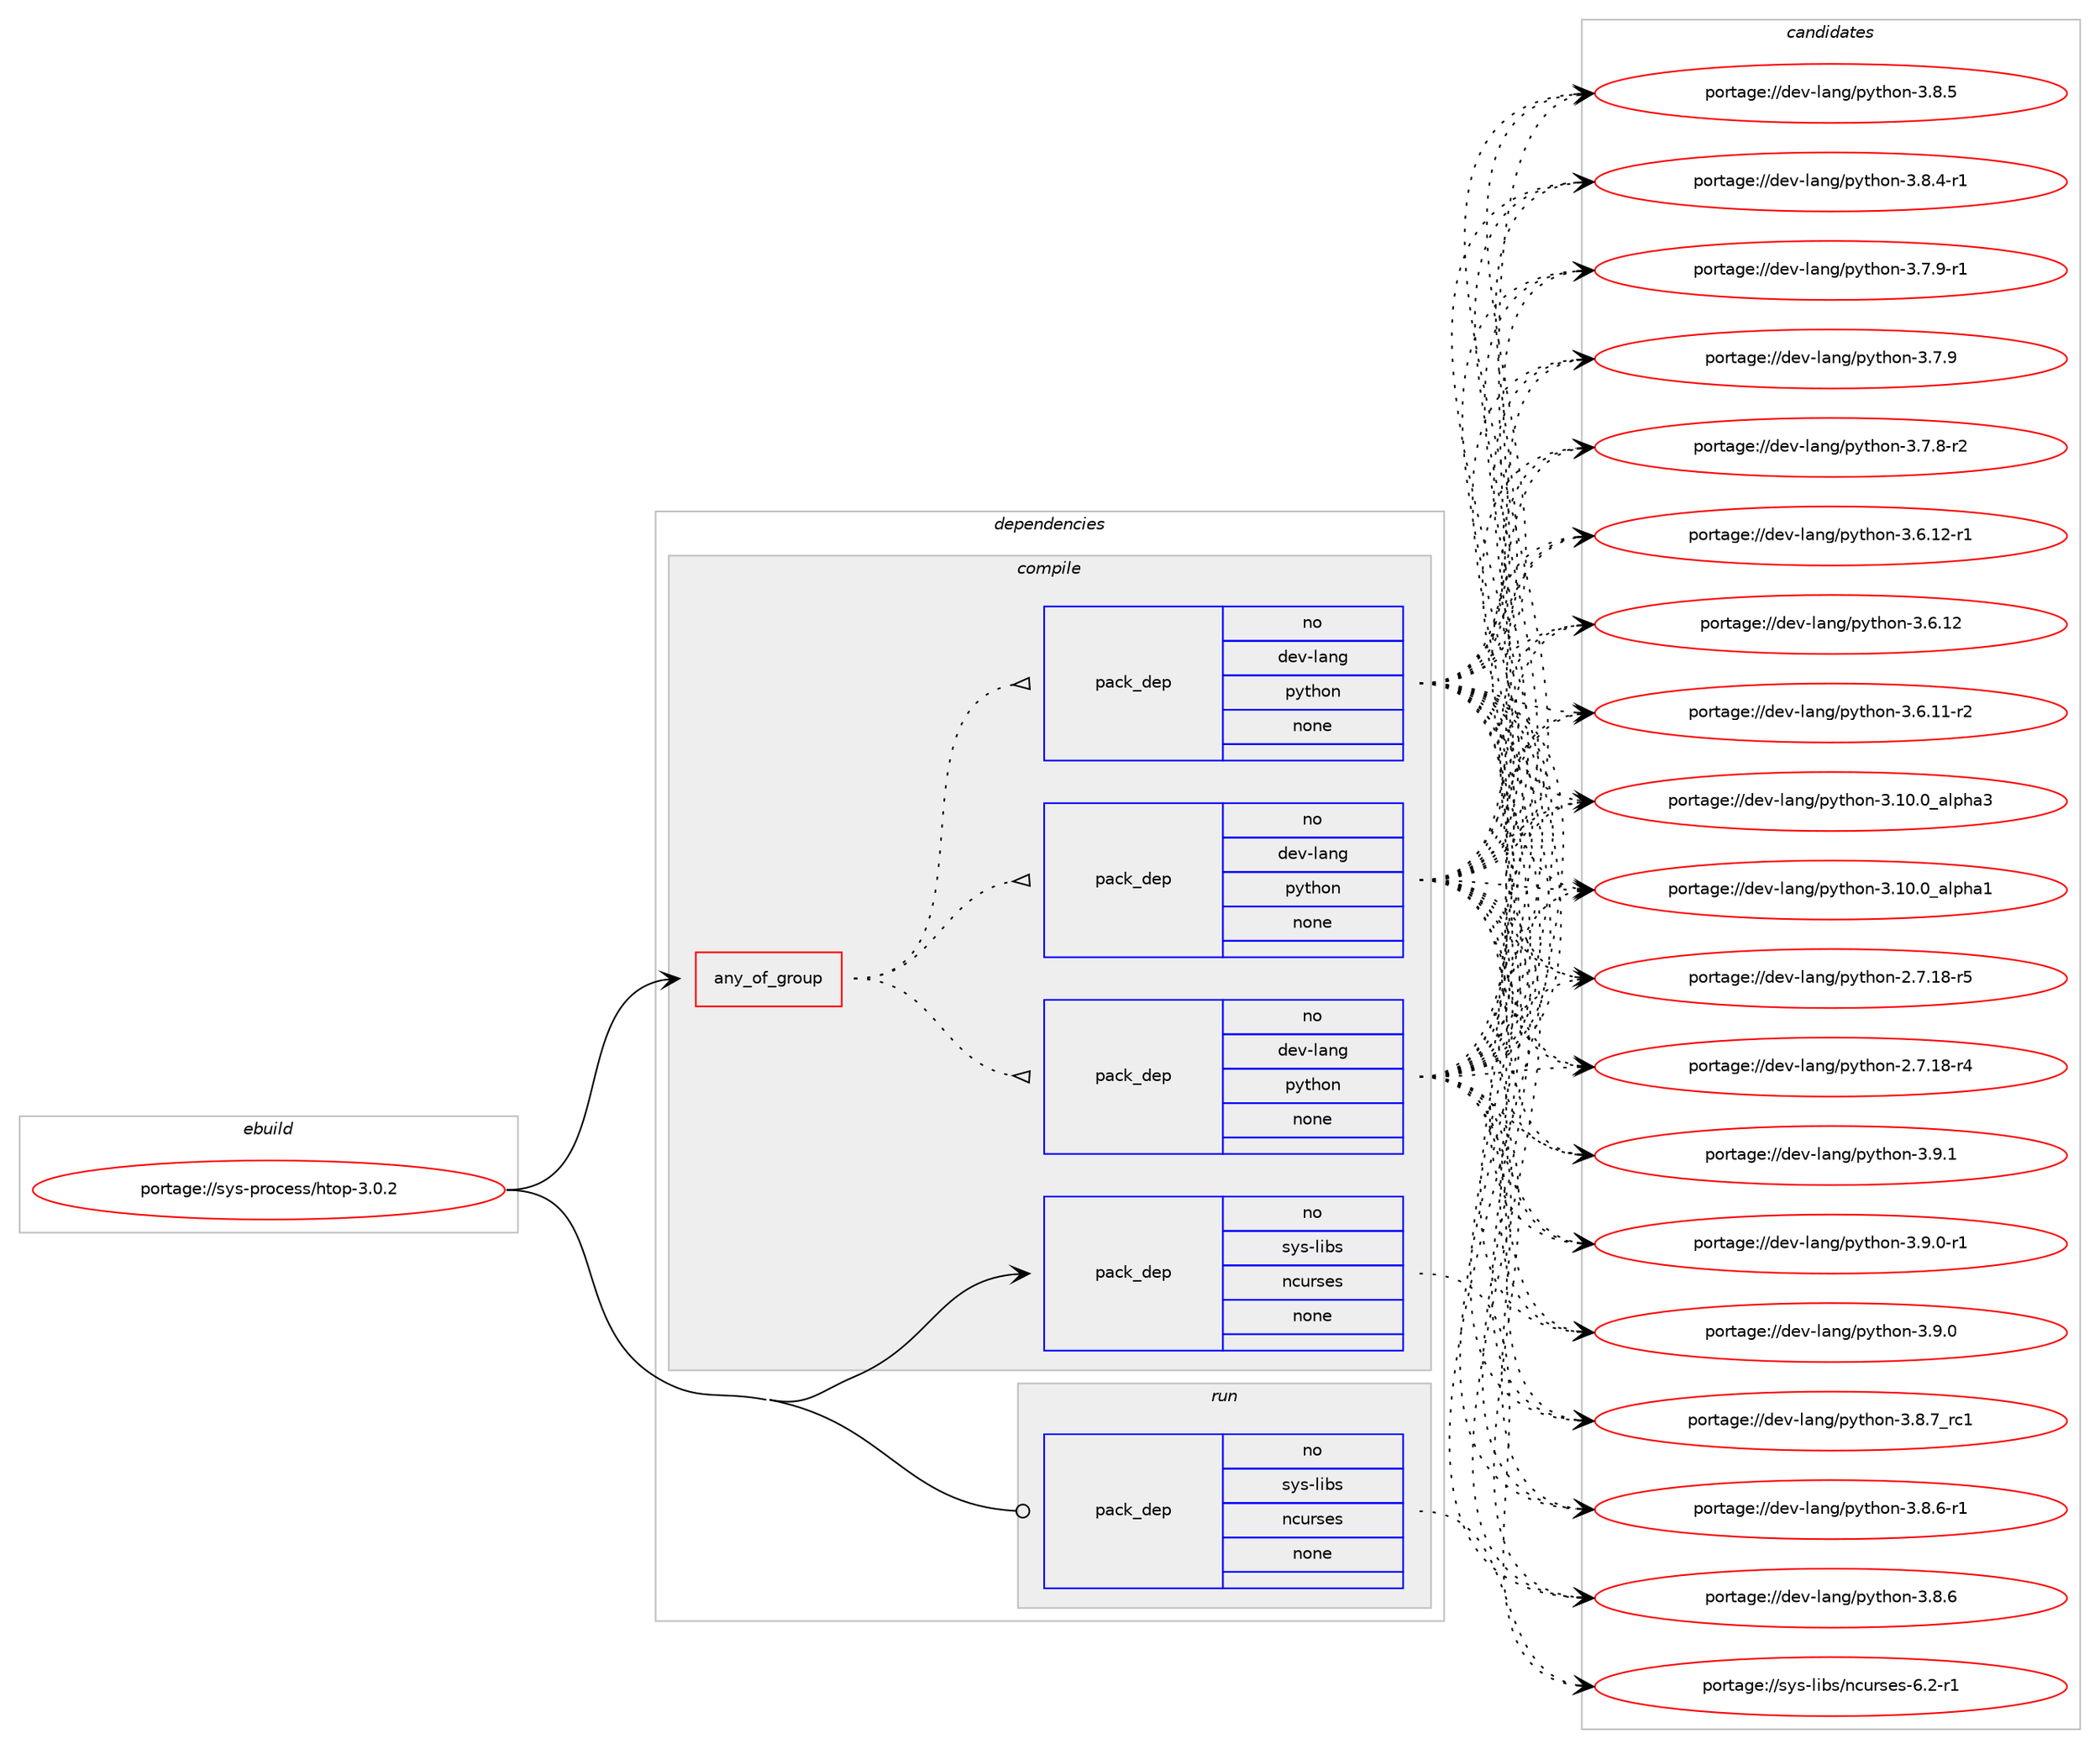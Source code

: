 digraph prolog {

# *************
# Graph options
# *************

newrank=true;
concentrate=true;
compound=true;
graph [rankdir=LR,fontname=Helvetica,fontsize=10,ranksep=1.5];#, ranksep=2.5, nodesep=0.2];
edge  [arrowhead=vee];
node  [fontname=Helvetica,fontsize=10];

# **********
# The ebuild
# **********

subgraph cluster_leftcol {
color=gray;
rank=same;
label=<<i>ebuild</i>>;
id [label="portage://sys-process/htop-3.0.2", color=red, width=4, href="../sys-process/htop-3.0.2.svg"];
}

# ****************
# The dependencies
# ****************

subgraph cluster_midcol {
color=gray;
label=<<i>dependencies</i>>;
subgraph cluster_compile {
fillcolor="#eeeeee";
style=filled;
label=<<i>compile</i>>;
subgraph any54 {
dependency3525 [label=<<TABLE BORDER="0" CELLBORDER="1" CELLSPACING="0" CELLPADDING="4"><TR><TD CELLPADDING="10">any_of_group</TD></TR></TABLE>>, shape=none, color=red];subgraph pack2705 {
dependency3526 [label=<<TABLE BORDER="0" CELLBORDER="1" CELLSPACING="0" CELLPADDING="4" WIDTH="220"><TR><TD ROWSPAN="6" CELLPADDING="30">pack_dep</TD></TR><TR><TD WIDTH="110">no</TD></TR><TR><TD>dev-lang</TD></TR><TR><TD>python</TD></TR><TR><TD>none</TD></TR><TR><TD></TD></TR></TABLE>>, shape=none, color=blue];
}
dependency3525:e -> dependency3526:w [weight=20,style="dotted",arrowhead="oinv"];
subgraph pack2706 {
dependency3527 [label=<<TABLE BORDER="0" CELLBORDER="1" CELLSPACING="0" CELLPADDING="4" WIDTH="220"><TR><TD ROWSPAN="6" CELLPADDING="30">pack_dep</TD></TR><TR><TD WIDTH="110">no</TD></TR><TR><TD>dev-lang</TD></TR><TR><TD>python</TD></TR><TR><TD>none</TD></TR><TR><TD></TD></TR></TABLE>>, shape=none, color=blue];
}
dependency3525:e -> dependency3527:w [weight=20,style="dotted",arrowhead="oinv"];
subgraph pack2707 {
dependency3528 [label=<<TABLE BORDER="0" CELLBORDER="1" CELLSPACING="0" CELLPADDING="4" WIDTH="220"><TR><TD ROWSPAN="6" CELLPADDING="30">pack_dep</TD></TR><TR><TD WIDTH="110">no</TD></TR><TR><TD>dev-lang</TD></TR><TR><TD>python</TD></TR><TR><TD>none</TD></TR><TR><TD></TD></TR></TABLE>>, shape=none, color=blue];
}
dependency3525:e -> dependency3528:w [weight=20,style="dotted",arrowhead="oinv"];
}
id:e -> dependency3525:w [weight=20,style="solid",arrowhead="vee"];
subgraph pack2708 {
dependency3529 [label=<<TABLE BORDER="0" CELLBORDER="1" CELLSPACING="0" CELLPADDING="4" WIDTH="220"><TR><TD ROWSPAN="6" CELLPADDING="30">pack_dep</TD></TR><TR><TD WIDTH="110">no</TD></TR><TR><TD>sys-libs</TD></TR><TR><TD>ncurses</TD></TR><TR><TD>none</TD></TR><TR><TD></TD></TR></TABLE>>, shape=none, color=blue];
}
id:e -> dependency3529:w [weight=20,style="solid",arrowhead="vee"];
}
subgraph cluster_compileandrun {
fillcolor="#eeeeee";
style=filled;
label=<<i>compile and run</i>>;
}
subgraph cluster_run {
fillcolor="#eeeeee";
style=filled;
label=<<i>run</i>>;
subgraph pack2709 {
dependency3530 [label=<<TABLE BORDER="0" CELLBORDER="1" CELLSPACING="0" CELLPADDING="4" WIDTH="220"><TR><TD ROWSPAN="6" CELLPADDING="30">pack_dep</TD></TR><TR><TD WIDTH="110">no</TD></TR><TR><TD>sys-libs</TD></TR><TR><TD>ncurses</TD></TR><TR><TD>none</TD></TR><TR><TD></TD></TR></TABLE>>, shape=none, color=blue];
}
id:e -> dependency3530:w [weight=20,style="solid",arrowhead="odot"];
}
}

# **************
# The candidates
# **************

subgraph cluster_choices {
rank=same;
color=gray;
label=<<i>candidates</i>>;

subgraph choice2705 {
color=black;
nodesep=1;
choice100101118451089711010347112121116104111110455146574649 [label="portage://dev-lang/python-3.9.1", color=red, width=4,href="../dev-lang/python-3.9.1.svg"];
choice1001011184510897110103471121211161041111104551465746484511449 [label="portage://dev-lang/python-3.9.0-r1", color=red, width=4,href="../dev-lang/python-3.9.0-r1.svg"];
choice100101118451089711010347112121116104111110455146574648 [label="portage://dev-lang/python-3.9.0", color=red, width=4,href="../dev-lang/python-3.9.0.svg"];
choice100101118451089711010347112121116104111110455146564655951149949 [label="portage://dev-lang/python-3.8.7_rc1", color=red, width=4,href="../dev-lang/python-3.8.7_rc1.svg"];
choice1001011184510897110103471121211161041111104551465646544511449 [label="portage://dev-lang/python-3.8.6-r1", color=red, width=4,href="../dev-lang/python-3.8.6-r1.svg"];
choice100101118451089711010347112121116104111110455146564654 [label="portage://dev-lang/python-3.8.6", color=red, width=4,href="../dev-lang/python-3.8.6.svg"];
choice100101118451089711010347112121116104111110455146564653 [label="portage://dev-lang/python-3.8.5", color=red, width=4,href="../dev-lang/python-3.8.5.svg"];
choice1001011184510897110103471121211161041111104551465646524511449 [label="portage://dev-lang/python-3.8.4-r1", color=red, width=4,href="../dev-lang/python-3.8.4-r1.svg"];
choice1001011184510897110103471121211161041111104551465546574511449 [label="portage://dev-lang/python-3.7.9-r1", color=red, width=4,href="../dev-lang/python-3.7.9-r1.svg"];
choice100101118451089711010347112121116104111110455146554657 [label="portage://dev-lang/python-3.7.9", color=red, width=4,href="../dev-lang/python-3.7.9.svg"];
choice1001011184510897110103471121211161041111104551465546564511450 [label="portage://dev-lang/python-3.7.8-r2", color=red, width=4,href="../dev-lang/python-3.7.8-r2.svg"];
choice100101118451089711010347112121116104111110455146544649504511449 [label="portage://dev-lang/python-3.6.12-r1", color=red, width=4,href="../dev-lang/python-3.6.12-r1.svg"];
choice10010111845108971101034711212111610411111045514654464950 [label="portage://dev-lang/python-3.6.12", color=red, width=4,href="../dev-lang/python-3.6.12.svg"];
choice100101118451089711010347112121116104111110455146544649494511450 [label="portage://dev-lang/python-3.6.11-r2", color=red, width=4,href="../dev-lang/python-3.6.11-r2.svg"];
choice1001011184510897110103471121211161041111104551464948464895971081121049751 [label="portage://dev-lang/python-3.10.0_alpha3", color=red, width=4,href="../dev-lang/python-3.10.0_alpha3.svg"];
choice1001011184510897110103471121211161041111104551464948464895971081121049749 [label="portage://dev-lang/python-3.10.0_alpha1", color=red, width=4,href="../dev-lang/python-3.10.0_alpha1.svg"];
choice100101118451089711010347112121116104111110455046554649564511453 [label="portage://dev-lang/python-2.7.18-r5", color=red, width=4,href="../dev-lang/python-2.7.18-r5.svg"];
choice100101118451089711010347112121116104111110455046554649564511452 [label="portage://dev-lang/python-2.7.18-r4", color=red, width=4,href="../dev-lang/python-2.7.18-r4.svg"];
dependency3526:e -> choice100101118451089711010347112121116104111110455146574649:w [style=dotted,weight="100"];
dependency3526:e -> choice1001011184510897110103471121211161041111104551465746484511449:w [style=dotted,weight="100"];
dependency3526:e -> choice100101118451089711010347112121116104111110455146574648:w [style=dotted,weight="100"];
dependency3526:e -> choice100101118451089711010347112121116104111110455146564655951149949:w [style=dotted,weight="100"];
dependency3526:e -> choice1001011184510897110103471121211161041111104551465646544511449:w [style=dotted,weight="100"];
dependency3526:e -> choice100101118451089711010347112121116104111110455146564654:w [style=dotted,weight="100"];
dependency3526:e -> choice100101118451089711010347112121116104111110455146564653:w [style=dotted,weight="100"];
dependency3526:e -> choice1001011184510897110103471121211161041111104551465646524511449:w [style=dotted,weight="100"];
dependency3526:e -> choice1001011184510897110103471121211161041111104551465546574511449:w [style=dotted,weight="100"];
dependency3526:e -> choice100101118451089711010347112121116104111110455146554657:w [style=dotted,weight="100"];
dependency3526:e -> choice1001011184510897110103471121211161041111104551465546564511450:w [style=dotted,weight="100"];
dependency3526:e -> choice100101118451089711010347112121116104111110455146544649504511449:w [style=dotted,weight="100"];
dependency3526:e -> choice10010111845108971101034711212111610411111045514654464950:w [style=dotted,weight="100"];
dependency3526:e -> choice100101118451089711010347112121116104111110455146544649494511450:w [style=dotted,weight="100"];
dependency3526:e -> choice1001011184510897110103471121211161041111104551464948464895971081121049751:w [style=dotted,weight="100"];
dependency3526:e -> choice1001011184510897110103471121211161041111104551464948464895971081121049749:w [style=dotted,weight="100"];
dependency3526:e -> choice100101118451089711010347112121116104111110455046554649564511453:w [style=dotted,weight="100"];
dependency3526:e -> choice100101118451089711010347112121116104111110455046554649564511452:w [style=dotted,weight="100"];
}
subgraph choice2706 {
color=black;
nodesep=1;
choice100101118451089711010347112121116104111110455146574649 [label="portage://dev-lang/python-3.9.1", color=red, width=4,href="../dev-lang/python-3.9.1.svg"];
choice1001011184510897110103471121211161041111104551465746484511449 [label="portage://dev-lang/python-3.9.0-r1", color=red, width=4,href="../dev-lang/python-3.9.0-r1.svg"];
choice100101118451089711010347112121116104111110455146574648 [label="portage://dev-lang/python-3.9.0", color=red, width=4,href="../dev-lang/python-3.9.0.svg"];
choice100101118451089711010347112121116104111110455146564655951149949 [label="portage://dev-lang/python-3.8.7_rc1", color=red, width=4,href="../dev-lang/python-3.8.7_rc1.svg"];
choice1001011184510897110103471121211161041111104551465646544511449 [label="portage://dev-lang/python-3.8.6-r1", color=red, width=4,href="../dev-lang/python-3.8.6-r1.svg"];
choice100101118451089711010347112121116104111110455146564654 [label="portage://dev-lang/python-3.8.6", color=red, width=4,href="../dev-lang/python-3.8.6.svg"];
choice100101118451089711010347112121116104111110455146564653 [label="portage://dev-lang/python-3.8.5", color=red, width=4,href="../dev-lang/python-3.8.5.svg"];
choice1001011184510897110103471121211161041111104551465646524511449 [label="portage://dev-lang/python-3.8.4-r1", color=red, width=4,href="../dev-lang/python-3.8.4-r1.svg"];
choice1001011184510897110103471121211161041111104551465546574511449 [label="portage://dev-lang/python-3.7.9-r1", color=red, width=4,href="../dev-lang/python-3.7.9-r1.svg"];
choice100101118451089711010347112121116104111110455146554657 [label="portage://dev-lang/python-3.7.9", color=red, width=4,href="../dev-lang/python-3.7.9.svg"];
choice1001011184510897110103471121211161041111104551465546564511450 [label="portage://dev-lang/python-3.7.8-r2", color=red, width=4,href="../dev-lang/python-3.7.8-r2.svg"];
choice100101118451089711010347112121116104111110455146544649504511449 [label="portage://dev-lang/python-3.6.12-r1", color=red, width=4,href="../dev-lang/python-3.6.12-r1.svg"];
choice10010111845108971101034711212111610411111045514654464950 [label="portage://dev-lang/python-3.6.12", color=red, width=4,href="../dev-lang/python-3.6.12.svg"];
choice100101118451089711010347112121116104111110455146544649494511450 [label="portage://dev-lang/python-3.6.11-r2", color=red, width=4,href="../dev-lang/python-3.6.11-r2.svg"];
choice1001011184510897110103471121211161041111104551464948464895971081121049751 [label="portage://dev-lang/python-3.10.0_alpha3", color=red, width=4,href="../dev-lang/python-3.10.0_alpha3.svg"];
choice1001011184510897110103471121211161041111104551464948464895971081121049749 [label="portage://dev-lang/python-3.10.0_alpha1", color=red, width=4,href="../dev-lang/python-3.10.0_alpha1.svg"];
choice100101118451089711010347112121116104111110455046554649564511453 [label="portage://dev-lang/python-2.7.18-r5", color=red, width=4,href="../dev-lang/python-2.7.18-r5.svg"];
choice100101118451089711010347112121116104111110455046554649564511452 [label="portage://dev-lang/python-2.7.18-r4", color=red, width=4,href="../dev-lang/python-2.7.18-r4.svg"];
dependency3527:e -> choice100101118451089711010347112121116104111110455146574649:w [style=dotted,weight="100"];
dependency3527:e -> choice1001011184510897110103471121211161041111104551465746484511449:w [style=dotted,weight="100"];
dependency3527:e -> choice100101118451089711010347112121116104111110455146574648:w [style=dotted,weight="100"];
dependency3527:e -> choice100101118451089711010347112121116104111110455146564655951149949:w [style=dotted,weight="100"];
dependency3527:e -> choice1001011184510897110103471121211161041111104551465646544511449:w [style=dotted,weight="100"];
dependency3527:e -> choice100101118451089711010347112121116104111110455146564654:w [style=dotted,weight="100"];
dependency3527:e -> choice100101118451089711010347112121116104111110455146564653:w [style=dotted,weight="100"];
dependency3527:e -> choice1001011184510897110103471121211161041111104551465646524511449:w [style=dotted,weight="100"];
dependency3527:e -> choice1001011184510897110103471121211161041111104551465546574511449:w [style=dotted,weight="100"];
dependency3527:e -> choice100101118451089711010347112121116104111110455146554657:w [style=dotted,weight="100"];
dependency3527:e -> choice1001011184510897110103471121211161041111104551465546564511450:w [style=dotted,weight="100"];
dependency3527:e -> choice100101118451089711010347112121116104111110455146544649504511449:w [style=dotted,weight="100"];
dependency3527:e -> choice10010111845108971101034711212111610411111045514654464950:w [style=dotted,weight="100"];
dependency3527:e -> choice100101118451089711010347112121116104111110455146544649494511450:w [style=dotted,weight="100"];
dependency3527:e -> choice1001011184510897110103471121211161041111104551464948464895971081121049751:w [style=dotted,weight="100"];
dependency3527:e -> choice1001011184510897110103471121211161041111104551464948464895971081121049749:w [style=dotted,weight="100"];
dependency3527:e -> choice100101118451089711010347112121116104111110455046554649564511453:w [style=dotted,weight="100"];
dependency3527:e -> choice100101118451089711010347112121116104111110455046554649564511452:w [style=dotted,weight="100"];
}
subgraph choice2707 {
color=black;
nodesep=1;
choice100101118451089711010347112121116104111110455146574649 [label="portage://dev-lang/python-3.9.1", color=red, width=4,href="../dev-lang/python-3.9.1.svg"];
choice1001011184510897110103471121211161041111104551465746484511449 [label="portage://dev-lang/python-3.9.0-r1", color=red, width=4,href="../dev-lang/python-3.9.0-r1.svg"];
choice100101118451089711010347112121116104111110455146574648 [label="portage://dev-lang/python-3.9.0", color=red, width=4,href="../dev-lang/python-3.9.0.svg"];
choice100101118451089711010347112121116104111110455146564655951149949 [label="portage://dev-lang/python-3.8.7_rc1", color=red, width=4,href="../dev-lang/python-3.8.7_rc1.svg"];
choice1001011184510897110103471121211161041111104551465646544511449 [label="portage://dev-lang/python-3.8.6-r1", color=red, width=4,href="../dev-lang/python-3.8.6-r1.svg"];
choice100101118451089711010347112121116104111110455146564654 [label="portage://dev-lang/python-3.8.6", color=red, width=4,href="../dev-lang/python-3.8.6.svg"];
choice100101118451089711010347112121116104111110455146564653 [label="portage://dev-lang/python-3.8.5", color=red, width=4,href="../dev-lang/python-3.8.5.svg"];
choice1001011184510897110103471121211161041111104551465646524511449 [label="portage://dev-lang/python-3.8.4-r1", color=red, width=4,href="../dev-lang/python-3.8.4-r1.svg"];
choice1001011184510897110103471121211161041111104551465546574511449 [label="portage://dev-lang/python-3.7.9-r1", color=red, width=4,href="../dev-lang/python-3.7.9-r1.svg"];
choice100101118451089711010347112121116104111110455146554657 [label="portage://dev-lang/python-3.7.9", color=red, width=4,href="../dev-lang/python-3.7.9.svg"];
choice1001011184510897110103471121211161041111104551465546564511450 [label="portage://dev-lang/python-3.7.8-r2", color=red, width=4,href="../dev-lang/python-3.7.8-r2.svg"];
choice100101118451089711010347112121116104111110455146544649504511449 [label="portage://dev-lang/python-3.6.12-r1", color=red, width=4,href="../dev-lang/python-3.6.12-r1.svg"];
choice10010111845108971101034711212111610411111045514654464950 [label="portage://dev-lang/python-3.6.12", color=red, width=4,href="../dev-lang/python-3.6.12.svg"];
choice100101118451089711010347112121116104111110455146544649494511450 [label="portage://dev-lang/python-3.6.11-r2", color=red, width=4,href="../dev-lang/python-3.6.11-r2.svg"];
choice1001011184510897110103471121211161041111104551464948464895971081121049751 [label="portage://dev-lang/python-3.10.0_alpha3", color=red, width=4,href="../dev-lang/python-3.10.0_alpha3.svg"];
choice1001011184510897110103471121211161041111104551464948464895971081121049749 [label="portage://dev-lang/python-3.10.0_alpha1", color=red, width=4,href="../dev-lang/python-3.10.0_alpha1.svg"];
choice100101118451089711010347112121116104111110455046554649564511453 [label="portage://dev-lang/python-2.7.18-r5", color=red, width=4,href="../dev-lang/python-2.7.18-r5.svg"];
choice100101118451089711010347112121116104111110455046554649564511452 [label="portage://dev-lang/python-2.7.18-r4", color=red, width=4,href="../dev-lang/python-2.7.18-r4.svg"];
dependency3528:e -> choice100101118451089711010347112121116104111110455146574649:w [style=dotted,weight="100"];
dependency3528:e -> choice1001011184510897110103471121211161041111104551465746484511449:w [style=dotted,weight="100"];
dependency3528:e -> choice100101118451089711010347112121116104111110455146574648:w [style=dotted,weight="100"];
dependency3528:e -> choice100101118451089711010347112121116104111110455146564655951149949:w [style=dotted,weight="100"];
dependency3528:e -> choice1001011184510897110103471121211161041111104551465646544511449:w [style=dotted,weight="100"];
dependency3528:e -> choice100101118451089711010347112121116104111110455146564654:w [style=dotted,weight="100"];
dependency3528:e -> choice100101118451089711010347112121116104111110455146564653:w [style=dotted,weight="100"];
dependency3528:e -> choice1001011184510897110103471121211161041111104551465646524511449:w [style=dotted,weight="100"];
dependency3528:e -> choice1001011184510897110103471121211161041111104551465546574511449:w [style=dotted,weight="100"];
dependency3528:e -> choice100101118451089711010347112121116104111110455146554657:w [style=dotted,weight="100"];
dependency3528:e -> choice1001011184510897110103471121211161041111104551465546564511450:w [style=dotted,weight="100"];
dependency3528:e -> choice100101118451089711010347112121116104111110455146544649504511449:w [style=dotted,weight="100"];
dependency3528:e -> choice10010111845108971101034711212111610411111045514654464950:w [style=dotted,weight="100"];
dependency3528:e -> choice100101118451089711010347112121116104111110455146544649494511450:w [style=dotted,weight="100"];
dependency3528:e -> choice1001011184510897110103471121211161041111104551464948464895971081121049751:w [style=dotted,weight="100"];
dependency3528:e -> choice1001011184510897110103471121211161041111104551464948464895971081121049749:w [style=dotted,weight="100"];
dependency3528:e -> choice100101118451089711010347112121116104111110455046554649564511453:w [style=dotted,weight="100"];
dependency3528:e -> choice100101118451089711010347112121116104111110455046554649564511452:w [style=dotted,weight="100"];
}
subgraph choice2708 {
color=black;
nodesep=1;
choice11512111545108105981154711099117114115101115455446504511449 [label="portage://sys-libs/ncurses-6.2-r1", color=red, width=4,href="../sys-libs/ncurses-6.2-r1.svg"];
dependency3529:e -> choice11512111545108105981154711099117114115101115455446504511449:w [style=dotted,weight="100"];
}
subgraph choice2709 {
color=black;
nodesep=1;
choice11512111545108105981154711099117114115101115455446504511449 [label="portage://sys-libs/ncurses-6.2-r1", color=red, width=4,href="../sys-libs/ncurses-6.2-r1.svg"];
dependency3530:e -> choice11512111545108105981154711099117114115101115455446504511449:w [style=dotted,weight="100"];
}
}

}
